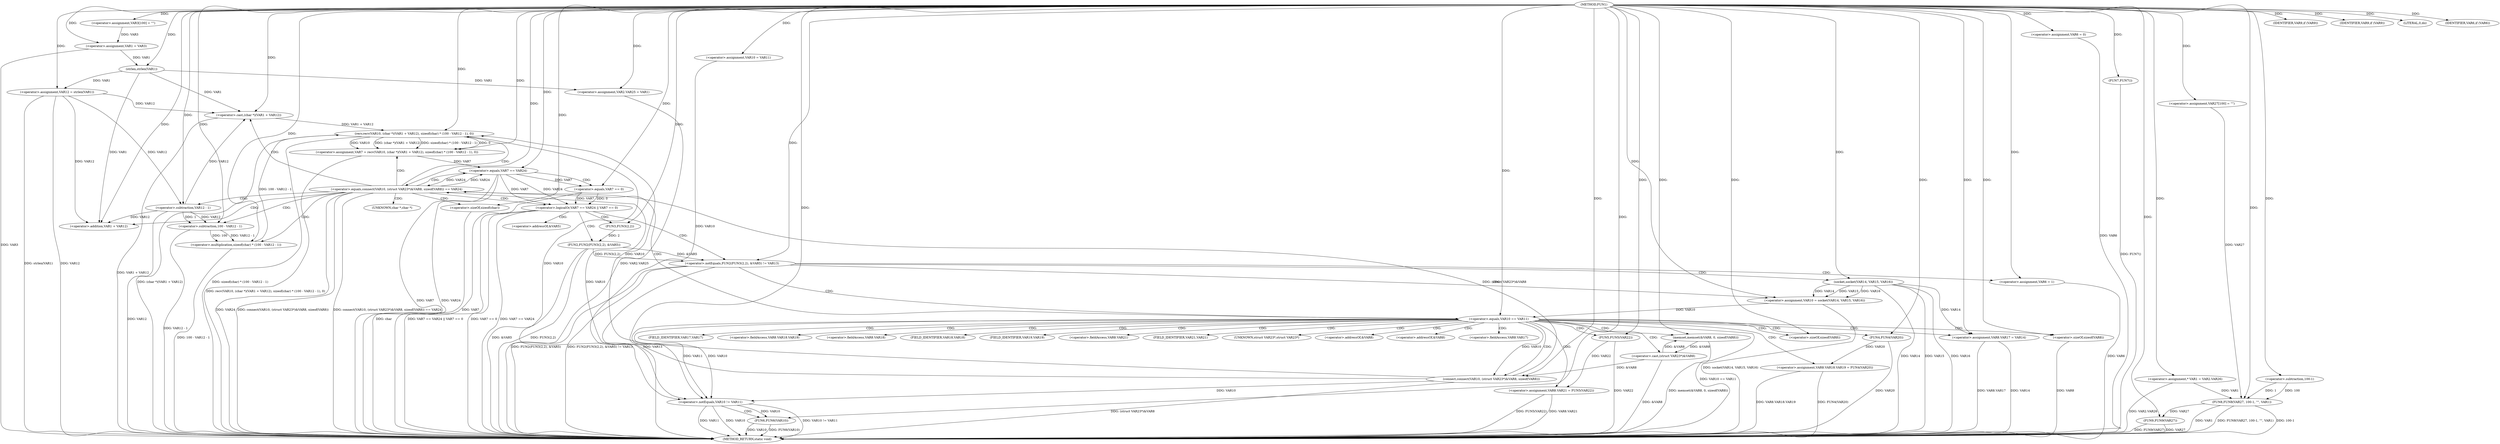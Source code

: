 digraph FUN1 {  
"1000100" [label = "(METHOD,FUN1)" ]
"1000267" [label = "(METHOD_RETURN,static void)" ]
"1000105" [label = "(<operator>.assignment,VAR3[100] = \"\")" ]
"1000108" [label = "(<operator>.assignment,VAR1 = VAR3)" ]
"1000114" [label = "(<operator>.assignment,VAR6 = 0)" ]
"1000121" [label = "(<operator>.assignment,VAR10 = VAR11)" ]
"1000125" [label = "(<operator>.assignment,VAR12 = strlen(VAR1))" ]
"1000127" [label = "(strlen,strlen(VAR1))" ]
"1000132" [label = "(<operator>.notEquals,FUN2(FUN3(2,2), &VAR5) != VAR13)" ]
"1000133" [label = "(FUN2,FUN2(FUN3(2,2), &VAR5))" ]
"1000134" [label = "(FUN3,FUN3(2,2))" ]
"1000142" [label = "(<operator>.assignment,VAR6 = 1)" ]
"1000145" [label = "(<operator>.assignment,VAR10 = socket(VAR14, VAR15, VAR16))" ]
"1000147" [label = "(socket,socket(VAR14, VAR15, VAR16))" ]
"1000152" [label = "(<operator>.equals,VAR10 == VAR11)" ]
"1000157" [label = "(memset,memset(&VAR8, 0, sizeof(VAR8)))" ]
"1000161" [label = "(<operator>.sizeOf,sizeof(VAR8))" ]
"1000163" [label = "(<operator>.assignment,VAR8.VAR17 = VAR14)" ]
"1000168" [label = "(<operator>.assignment,VAR8.VAR18.VAR19 = FUN4(VAR20))" ]
"1000174" [label = "(FUN4,FUN4(VAR20))" ]
"1000176" [label = "(<operator>.assignment,VAR8.VAR21 = FUN5(VAR22))" ]
"1000180" [label = "(FUN5,FUN5(VAR22))" ]
"1000183" [label = "(<operator>.equals,connect(VAR10, (struct VAR23*)&VAR8, sizeof(VAR8)) == VAR24)" ]
"1000184" [label = "(connect,connect(VAR10, (struct VAR23*)&VAR8, sizeof(VAR8)))" ]
"1000186" [label = "(<operator>.cast,(struct VAR23*)&VAR8)" ]
"1000190" [label = "(<operator>.sizeOf,sizeof(VAR8))" ]
"1000195" [label = "(<operator>.assignment,VAR7 = recv(VAR10, (char *)(VAR1 + VAR12), sizeof(char) * (100 - VAR12 - 1), 0))" ]
"1000197" [label = "(recv,recv(VAR10, (char *)(VAR1 + VAR12), sizeof(char) * (100 - VAR12 - 1), 0))" ]
"1000199" [label = "(<operator>.cast,(char *)(VAR1 + VAR12))" ]
"1000201" [label = "(<operator>.addition,VAR1 + VAR12)" ]
"1000204" [label = "(<operator>.multiplication,sizeof(char) * (100 - VAR12 - 1))" ]
"1000205" [label = "(<operator>.sizeOf,sizeof(char))" ]
"1000207" [label = "(<operator>.subtraction,100 - VAR12 - 1)" ]
"1000209" [label = "(<operator>.subtraction,VAR12 - 1)" ]
"1000214" [label = "(<operator>.logicalOr,VAR7 == VAR24 || VAR7 == 0)" ]
"1000215" [label = "(<operator>.equals,VAR7 == VAR24)" ]
"1000218" [label = "(<operator>.equals,VAR7 == 0)" ]
"1000224" [label = "(IDENTIFIER,VAR9,if (VAR9))" ]
"1000227" [label = "(IDENTIFIER,VAR9,if (VAR9))" ]
"1000229" [label = "(LITERAL,0,do)" ]
"1000231" [label = "(<operator>.notEquals,VAR10 != VAR11)" ]
"1000235" [label = "(FUN6,FUN6(VAR10))" ]
"1000238" [label = "(IDENTIFIER,VAR6,if (VAR6))" ]
"1000240" [label = "(FUN7,FUN7())" ]
"1000241" [label = "(<operator>.assignment,VAR2.VAR25 = VAR1)" ]
"1000248" [label = "(<operator>.assignment,* VAR1 = VAR2.VAR26)" ]
"1000255" [label = "(<operator>.assignment,VAR27[100] = \"\")" ]
"1000258" [label = "(FUN8,FUN8(VAR27, 100-1, \"\", VAR1))" ]
"1000260" [label = "(<operator>.subtraction,100-1)" ]
"1000265" [label = "(FUN9,FUN9(VAR27))" ]
"1000137" [label = "(<operator>.addressOf,&VAR5)" ]
"1000158" [label = "(<operator>.addressOf,&VAR8)" ]
"1000164" [label = "(<operator>.fieldAccess,VAR8.VAR17)" ]
"1000166" [label = "(FIELD_IDENTIFIER,VAR17,VAR17)" ]
"1000169" [label = "(<operator>.fieldAccess,VAR8.VAR18.VAR19)" ]
"1000170" [label = "(<operator>.fieldAccess,VAR8.VAR18)" ]
"1000172" [label = "(FIELD_IDENTIFIER,VAR18,VAR18)" ]
"1000173" [label = "(FIELD_IDENTIFIER,VAR19,VAR19)" ]
"1000177" [label = "(<operator>.fieldAccess,VAR8.VAR21)" ]
"1000179" [label = "(FIELD_IDENTIFIER,VAR21,VAR21)" ]
"1000187" [label = "(UNKNOWN,struct VAR23*,struct VAR23*)" ]
"1000188" [label = "(<operator>.addressOf,&VAR8)" ]
"1000200" [label = "(UNKNOWN,char *,char *)" ]
  "1000180" -> "1000267"  [ label = "DDG: VAR22"] 
  "1000231" -> "1000267"  [ label = "DDG: VAR10 != VAR11"] 
  "1000132" -> "1000267"  [ label = "DDG: FUN2(FUN3(2,2), &VAR5)"] 
  "1000108" -> "1000267"  [ label = "DDG: VAR3"] 
  "1000248" -> "1000267"  [ label = "DDG: VAR2.VAR26"] 
  "1000197" -> "1000267"  [ label = "DDG: sizeof(char) * (100 - VAR12 - 1)"] 
  "1000186" -> "1000267"  [ label = "DDG: &VAR8"] 
  "1000163" -> "1000267"  [ label = "DDG: VAR8.VAR17"] 
  "1000258" -> "1000267"  [ label = "DDG: 100-1"] 
  "1000184" -> "1000267"  [ label = "DDG: (struct VAR23*)&VAR8"] 
  "1000125" -> "1000267"  [ label = "DDG: VAR12"] 
  "1000199" -> "1000267"  [ label = "DDG: VAR1 + VAR12"] 
  "1000207" -> "1000267"  [ label = "DDG: VAR12 - 1"] 
  "1000209" -> "1000267"  [ label = "DDG: VAR12"] 
  "1000235" -> "1000267"  [ label = "DDG: VAR10"] 
  "1000231" -> "1000267"  [ label = "DDG: VAR11"] 
  "1000168" -> "1000267"  [ label = "DDG: VAR8.VAR18.VAR19"] 
  "1000235" -> "1000267"  [ label = "DDG: FUN6(VAR10)"] 
  "1000215" -> "1000267"  [ label = "DDG: VAR7"] 
  "1000157" -> "1000267"  [ label = "DDG: memset(&VAR8, 0, sizeof(VAR8))"] 
  "1000218" -> "1000267"  [ label = "DDG: VAR7"] 
  "1000240" -> "1000267"  [ label = "DDG: FUN7()"] 
  "1000215" -> "1000267"  [ label = "DDG: VAR24"] 
  "1000214" -> "1000267"  [ label = "DDG: VAR7 == VAR24 || VAR7 == 0"] 
  "1000205" -> "1000267"  [ label = "DDG: char"] 
  "1000132" -> "1000267"  [ label = "DDG: FUN2(FUN3(2,2), &VAR5) != VAR13"] 
  "1000132" -> "1000267"  [ label = "DDG: VAR13"] 
  "1000183" -> "1000267"  [ label = "DDG: connect(VAR10, (struct VAR23*)&VAR8, sizeof(VAR8))"] 
  "1000152" -> "1000267"  [ label = "DDG: VAR10 == VAR11"] 
  "1000265" -> "1000267"  [ label = "DDG: FUN9(VAR27)"] 
  "1000163" -> "1000267"  [ label = "DDG: VAR14"] 
  "1000133" -> "1000267"  [ label = "DDG: FUN3(2,2)"] 
  "1000190" -> "1000267"  [ label = "DDG: VAR8"] 
  "1000114" -> "1000267"  [ label = "DDG: VAR6"] 
  "1000176" -> "1000267"  [ label = "DDG: FUN5(VAR22)"] 
  "1000258" -> "1000267"  [ label = "DDG: VAR1"] 
  "1000214" -> "1000267"  [ label = "DDG: VAR7 == 0"] 
  "1000147" -> "1000267"  [ label = "DDG: VAR15"] 
  "1000258" -> "1000267"  [ label = "DDG: FUN8(VAR27, 100-1, \"\", VAR1)"] 
  "1000147" -> "1000267"  [ label = "DDG: VAR14"] 
  "1000204" -> "1000267"  [ label = "DDG: 100 - VAR12 - 1"] 
  "1000125" -> "1000267"  [ label = "DDG: strlen(VAR1)"] 
  "1000265" -> "1000267"  [ label = "DDG: VAR27"] 
  "1000195" -> "1000267"  [ label = "DDG: recv(VAR10, (char *)(VAR1 + VAR12), sizeof(char) * (100 - VAR12 - 1), 0)"] 
  "1000197" -> "1000267"  [ label = "DDG: (char *)(VAR1 + VAR12)"] 
  "1000231" -> "1000267"  [ label = "DDG: VAR10"] 
  "1000142" -> "1000267"  [ label = "DDG: VAR6"] 
  "1000241" -> "1000267"  [ label = "DDG: VAR2.VAR25"] 
  "1000214" -> "1000267"  [ label = "DDG: VAR7 == VAR24"] 
  "1000176" -> "1000267"  [ label = "DDG: VAR8.VAR21"] 
  "1000147" -> "1000267"  [ label = "DDG: VAR16"] 
  "1000145" -> "1000267"  [ label = "DDG: socket(VAR14, VAR15, VAR16)"] 
  "1000183" -> "1000267"  [ label = "DDG: connect(VAR10, (struct VAR23*)&VAR8, sizeof(VAR8)) == VAR24"] 
  "1000183" -> "1000267"  [ label = "DDG: VAR24"] 
  "1000168" -> "1000267"  [ label = "DDG: FUN4(VAR20)"] 
  "1000133" -> "1000267"  [ label = "DDG: &VAR5"] 
  "1000174" -> "1000267"  [ label = "DDG: VAR20"] 
  "1000100" -> "1000105"  [ label = "DDG: "] 
  "1000105" -> "1000108"  [ label = "DDG: VAR3"] 
  "1000100" -> "1000108"  [ label = "DDG: "] 
  "1000100" -> "1000114"  [ label = "DDG: "] 
  "1000100" -> "1000121"  [ label = "DDG: "] 
  "1000127" -> "1000125"  [ label = "DDG: VAR1"] 
  "1000100" -> "1000125"  [ label = "DDG: "] 
  "1000108" -> "1000127"  [ label = "DDG: VAR1"] 
  "1000100" -> "1000127"  [ label = "DDG: "] 
  "1000133" -> "1000132"  [ label = "DDG: FUN3(2,2)"] 
  "1000133" -> "1000132"  [ label = "DDG: &VAR5"] 
  "1000134" -> "1000133"  [ label = "DDG: 2"] 
  "1000100" -> "1000134"  [ label = "DDG: "] 
  "1000100" -> "1000132"  [ label = "DDG: "] 
  "1000100" -> "1000142"  [ label = "DDG: "] 
  "1000147" -> "1000145"  [ label = "DDG: VAR14"] 
  "1000147" -> "1000145"  [ label = "DDG: VAR15"] 
  "1000147" -> "1000145"  [ label = "DDG: VAR16"] 
  "1000100" -> "1000145"  [ label = "DDG: "] 
  "1000100" -> "1000147"  [ label = "DDG: "] 
  "1000145" -> "1000152"  [ label = "DDG: VAR10"] 
  "1000100" -> "1000152"  [ label = "DDG: "] 
  "1000186" -> "1000157"  [ label = "DDG: &VAR8"] 
  "1000100" -> "1000157"  [ label = "DDG: "] 
  "1000100" -> "1000161"  [ label = "DDG: "] 
  "1000147" -> "1000163"  [ label = "DDG: VAR14"] 
  "1000100" -> "1000163"  [ label = "DDG: "] 
  "1000174" -> "1000168"  [ label = "DDG: VAR20"] 
  "1000100" -> "1000174"  [ label = "DDG: "] 
  "1000180" -> "1000176"  [ label = "DDG: VAR22"] 
  "1000100" -> "1000180"  [ label = "DDG: "] 
  "1000184" -> "1000183"  [ label = "DDG: VAR10"] 
  "1000184" -> "1000183"  [ label = "DDG: (struct VAR23*)&VAR8"] 
  "1000152" -> "1000184"  [ label = "DDG: VAR10"] 
  "1000100" -> "1000184"  [ label = "DDG: "] 
  "1000186" -> "1000184"  [ label = "DDG: &VAR8"] 
  "1000157" -> "1000186"  [ label = "DDG: &VAR8"] 
  "1000100" -> "1000190"  [ label = "DDG: "] 
  "1000215" -> "1000183"  [ label = "DDG: VAR24"] 
  "1000100" -> "1000183"  [ label = "DDG: "] 
  "1000197" -> "1000195"  [ label = "DDG: VAR10"] 
  "1000197" -> "1000195"  [ label = "DDG: (char *)(VAR1 + VAR12)"] 
  "1000197" -> "1000195"  [ label = "DDG: sizeof(char) * (100 - VAR12 - 1)"] 
  "1000197" -> "1000195"  [ label = "DDG: 0"] 
  "1000100" -> "1000195"  [ label = "DDG: "] 
  "1000184" -> "1000197"  [ label = "DDG: VAR10"] 
  "1000100" -> "1000197"  [ label = "DDG: "] 
  "1000199" -> "1000197"  [ label = "DDG: VAR1 + VAR12"] 
  "1000127" -> "1000199"  [ label = "DDG: VAR1"] 
  "1000100" -> "1000199"  [ label = "DDG: "] 
  "1000125" -> "1000199"  [ label = "DDG: VAR12"] 
  "1000209" -> "1000199"  [ label = "DDG: VAR12"] 
  "1000127" -> "1000201"  [ label = "DDG: VAR1"] 
  "1000100" -> "1000201"  [ label = "DDG: "] 
  "1000125" -> "1000201"  [ label = "DDG: VAR12"] 
  "1000209" -> "1000201"  [ label = "DDG: VAR12"] 
  "1000204" -> "1000197"  [ label = "DDG: 100 - VAR12 - 1"] 
  "1000100" -> "1000204"  [ label = "DDG: "] 
  "1000100" -> "1000205"  [ label = "DDG: "] 
  "1000207" -> "1000204"  [ label = "DDG: 100"] 
  "1000207" -> "1000204"  [ label = "DDG: VAR12 - 1"] 
  "1000100" -> "1000207"  [ label = "DDG: "] 
  "1000209" -> "1000207"  [ label = "DDG: VAR12"] 
  "1000209" -> "1000207"  [ label = "DDG: 1"] 
  "1000100" -> "1000209"  [ label = "DDG: "] 
  "1000125" -> "1000209"  [ label = "DDG: VAR12"] 
  "1000215" -> "1000214"  [ label = "DDG: VAR7"] 
  "1000215" -> "1000214"  [ label = "DDG: VAR24"] 
  "1000195" -> "1000215"  [ label = "DDG: VAR7"] 
  "1000100" -> "1000215"  [ label = "DDG: "] 
  "1000183" -> "1000215"  [ label = "DDG: VAR24"] 
  "1000218" -> "1000214"  [ label = "DDG: VAR7"] 
  "1000218" -> "1000214"  [ label = "DDG: 0"] 
  "1000215" -> "1000218"  [ label = "DDG: VAR7"] 
  "1000100" -> "1000218"  [ label = "DDG: "] 
  "1000100" -> "1000224"  [ label = "DDG: "] 
  "1000100" -> "1000227"  [ label = "DDG: "] 
  "1000100" -> "1000229"  [ label = "DDG: "] 
  "1000184" -> "1000231"  [ label = "DDG: VAR10"] 
  "1000152" -> "1000231"  [ label = "DDG: VAR10"] 
  "1000121" -> "1000231"  [ label = "DDG: VAR10"] 
  "1000197" -> "1000231"  [ label = "DDG: VAR10"] 
  "1000100" -> "1000231"  [ label = "DDG: "] 
  "1000152" -> "1000231"  [ label = "DDG: VAR11"] 
  "1000231" -> "1000235"  [ label = "DDG: VAR10"] 
  "1000100" -> "1000235"  [ label = "DDG: "] 
  "1000100" -> "1000238"  [ label = "DDG: "] 
  "1000100" -> "1000240"  [ label = "DDG: "] 
  "1000127" -> "1000241"  [ label = "DDG: VAR1"] 
  "1000100" -> "1000241"  [ label = "DDG: "] 
  "1000100" -> "1000248"  [ label = "DDG: "] 
  "1000100" -> "1000255"  [ label = "DDG: "] 
  "1000255" -> "1000258"  [ label = "DDG: VAR27"] 
  "1000100" -> "1000258"  [ label = "DDG: "] 
  "1000260" -> "1000258"  [ label = "DDG: 100"] 
  "1000260" -> "1000258"  [ label = "DDG: 1"] 
  "1000100" -> "1000260"  [ label = "DDG: "] 
  "1000248" -> "1000258"  [ label = "DDG: VAR1"] 
  "1000258" -> "1000265"  [ label = "DDG: VAR27"] 
  "1000100" -> "1000265"  [ label = "DDG: "] 
  "1000132" -> "1000142"  [ label = "CDG: "] 
  "1000132" -> "1000152"  [ label = "CDG: "] 
  "1000132" -> "1000147"  [ label = "CDG: "] 
  "1000132" -> "1000145"  [ label = "CDG: "] 
  "1000152" -> "1000164"  [ label = "CDG: "] 
  "1000152" -> "1000174"  [ label = "CDG: "] 
  "1000152" -> "1000161"  [ label = "CDG: "] 
  "1000152" -> "1000186"  [ label = "CDG: "] 
  "1000152" -> "1000166"  [ label = "CDG: "] 
  "1000152" -> "1000180"  [ label = "CDG: "] 
  "1000152" -> "1000183"  [ label = "CDG: "] 
  "1000152" -> "1000157"  [ label = "CDG: "] 
  "1000152" -> "1000172"  [ label = "CDG: "] 
  "1000152" -> "1000169"  [ label = "CDG: "] 
  "1000152" -> "1000163"  [ label = "CDG: "] 
  "1000152" -> "1000168"  [ label = "CDG: "] 
  "1000152" -> "1000188"  [ label = "CDG: "] 
  "1000152" -> "1000190"  [ label = "CDG: "] 
  "1000152" -> "1000173"  [ label = "CDG: "] 
  "1000152" -> "1000158"  [ label = "CDG: "] 
  "1000152" -> "1000170"  [ label = "CDG: "] 
  "1000152" -> "1000179"  [ label = "CDG: "] 
  "1000152" -> "1000184"  [ label = "CDG: "] 
  "1000152" -> "1000176"  [ label = "CDG: "] 
  "1000152" -> "1000177"  [ label = "CDG: "] 
  "1000152" -> "1000187"  [ label = "CDG: "] 
  "1000183" -> "1000200"  [ label = "CDG: "] 
  "1000183" -> "1000199"  [ label = "CDG: "] 
  "1000183" -> "1000195"  [ label = "CDG: "] 
  "1000183" -> "1000197"  [ label = "CDG: "] 
  "1000183" -> "1000204"  [ label = "CDG: "] 
  "1000183" -> "1000215"  [ label = "CDG: "] 
  "1000183" -> "1000207"  [ label = "CDG: "] 
  "1000183" -> "1000214"  [ label = "CDG: "] 
  "1000183" -> "1000205"  [ label = "CDG: "] 
  "1000183" -> "1000201"  [ label = "CDG: "] 
  "1000183" -> "1000209"  [ label = "CDG: "] 
  "1000214" -> "1000133"  [ label = "CDG: "] 
  "1000214" -> "1000132"  [ label = "CDG: "] 
  "1000214" -> "1000137"  [ label = "CDG: "] 
  "1000214" -> "1000134"  [ label = "CDG: "] 
  "1000215" -> "1000218"  [ label = "CDG: "] 
  "1000231" -> "1000235"  [ label = "CDG: "] 
}
